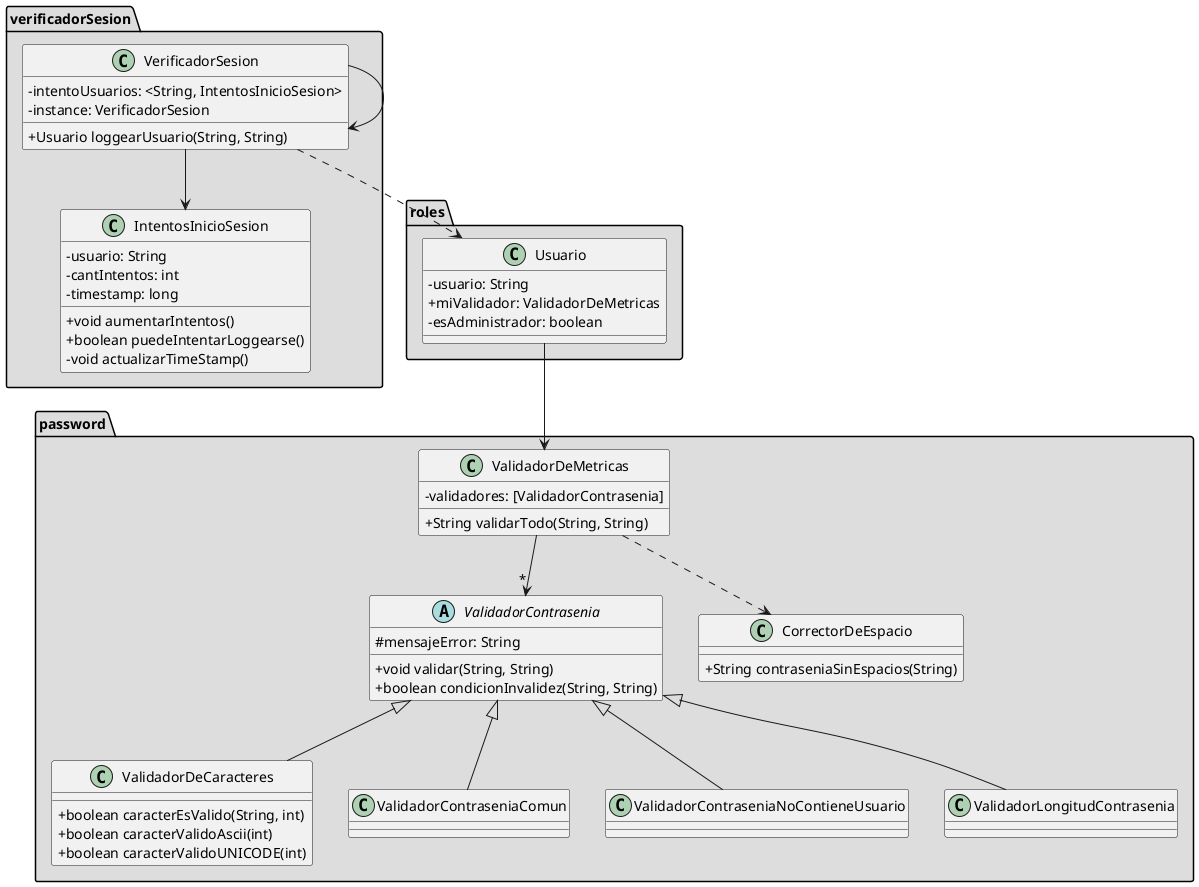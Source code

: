 @startuml
skinparam classAttributeIconSize 0

package "verificadorSesion" #DDDDDD {
    class VerificadorSesion {
    -intentoUsuarios: <String, IntentosInicioSesion>
    -instance: VerificadorSesion

    +Usuario loggearUsuario(String, String)
    }

    class IntentosInicioSesion {
    -usuario: String
    -cantIntentos: int
    -timestamp: long

    +void aumentarIntentos()
    +boolean puedeIntentarLoggearse()
    -void actualizarTimeStamp()
    }
}


package "roles" #DDDDDD {
    class Usuario {
    -usuario: String
    +miValidador: ValidadorDeMetricas
    -esAdministrador: boolean
    }
}

package "password" #DDDDDD {

    class ValidadorDeMetricas {
    -validadores: [ValidadorContrasenia]

    +String validarTodo(String, String)
    }

    abstract class ValidadorContrasenia {
    #mensajeError: String

    +void validar(String, String)
    +boolean condicionInvalidez(String, String)
    }

    class ValidadorDeCaracteres extends ValidadorContrasenia {

    +boolean caracterEsValido(String, int)
    +boolean caracterValidoAscii(int)
    +boolean caracterValidoUNICODE(int)
    }

    class ValidadorContraseniaComun extends ValidadorContrasenia {

    }

    class ValidadorContraseniaNoContieneUsuario extends ValidadorContrasenia {

    }

    class ValidadorLongitudContrasenia extends ValidadorContrasenia {

    }

    class CorrectorDeEspacio {

    +String contraseniaSinEspacios(String)
    }
}



VerificadorSesion --> IntentosInicioSesion
VerificadorSesion ..> Usuario
VerificadorSesion --> VerificadorSesion

Usuario --> ValidadorDeMetricas

ValidadorDeMetricas --> "*" ValidadorContrasenia
ValidadorDeMetricas ..> CorrectorDeEspacio

@enduml